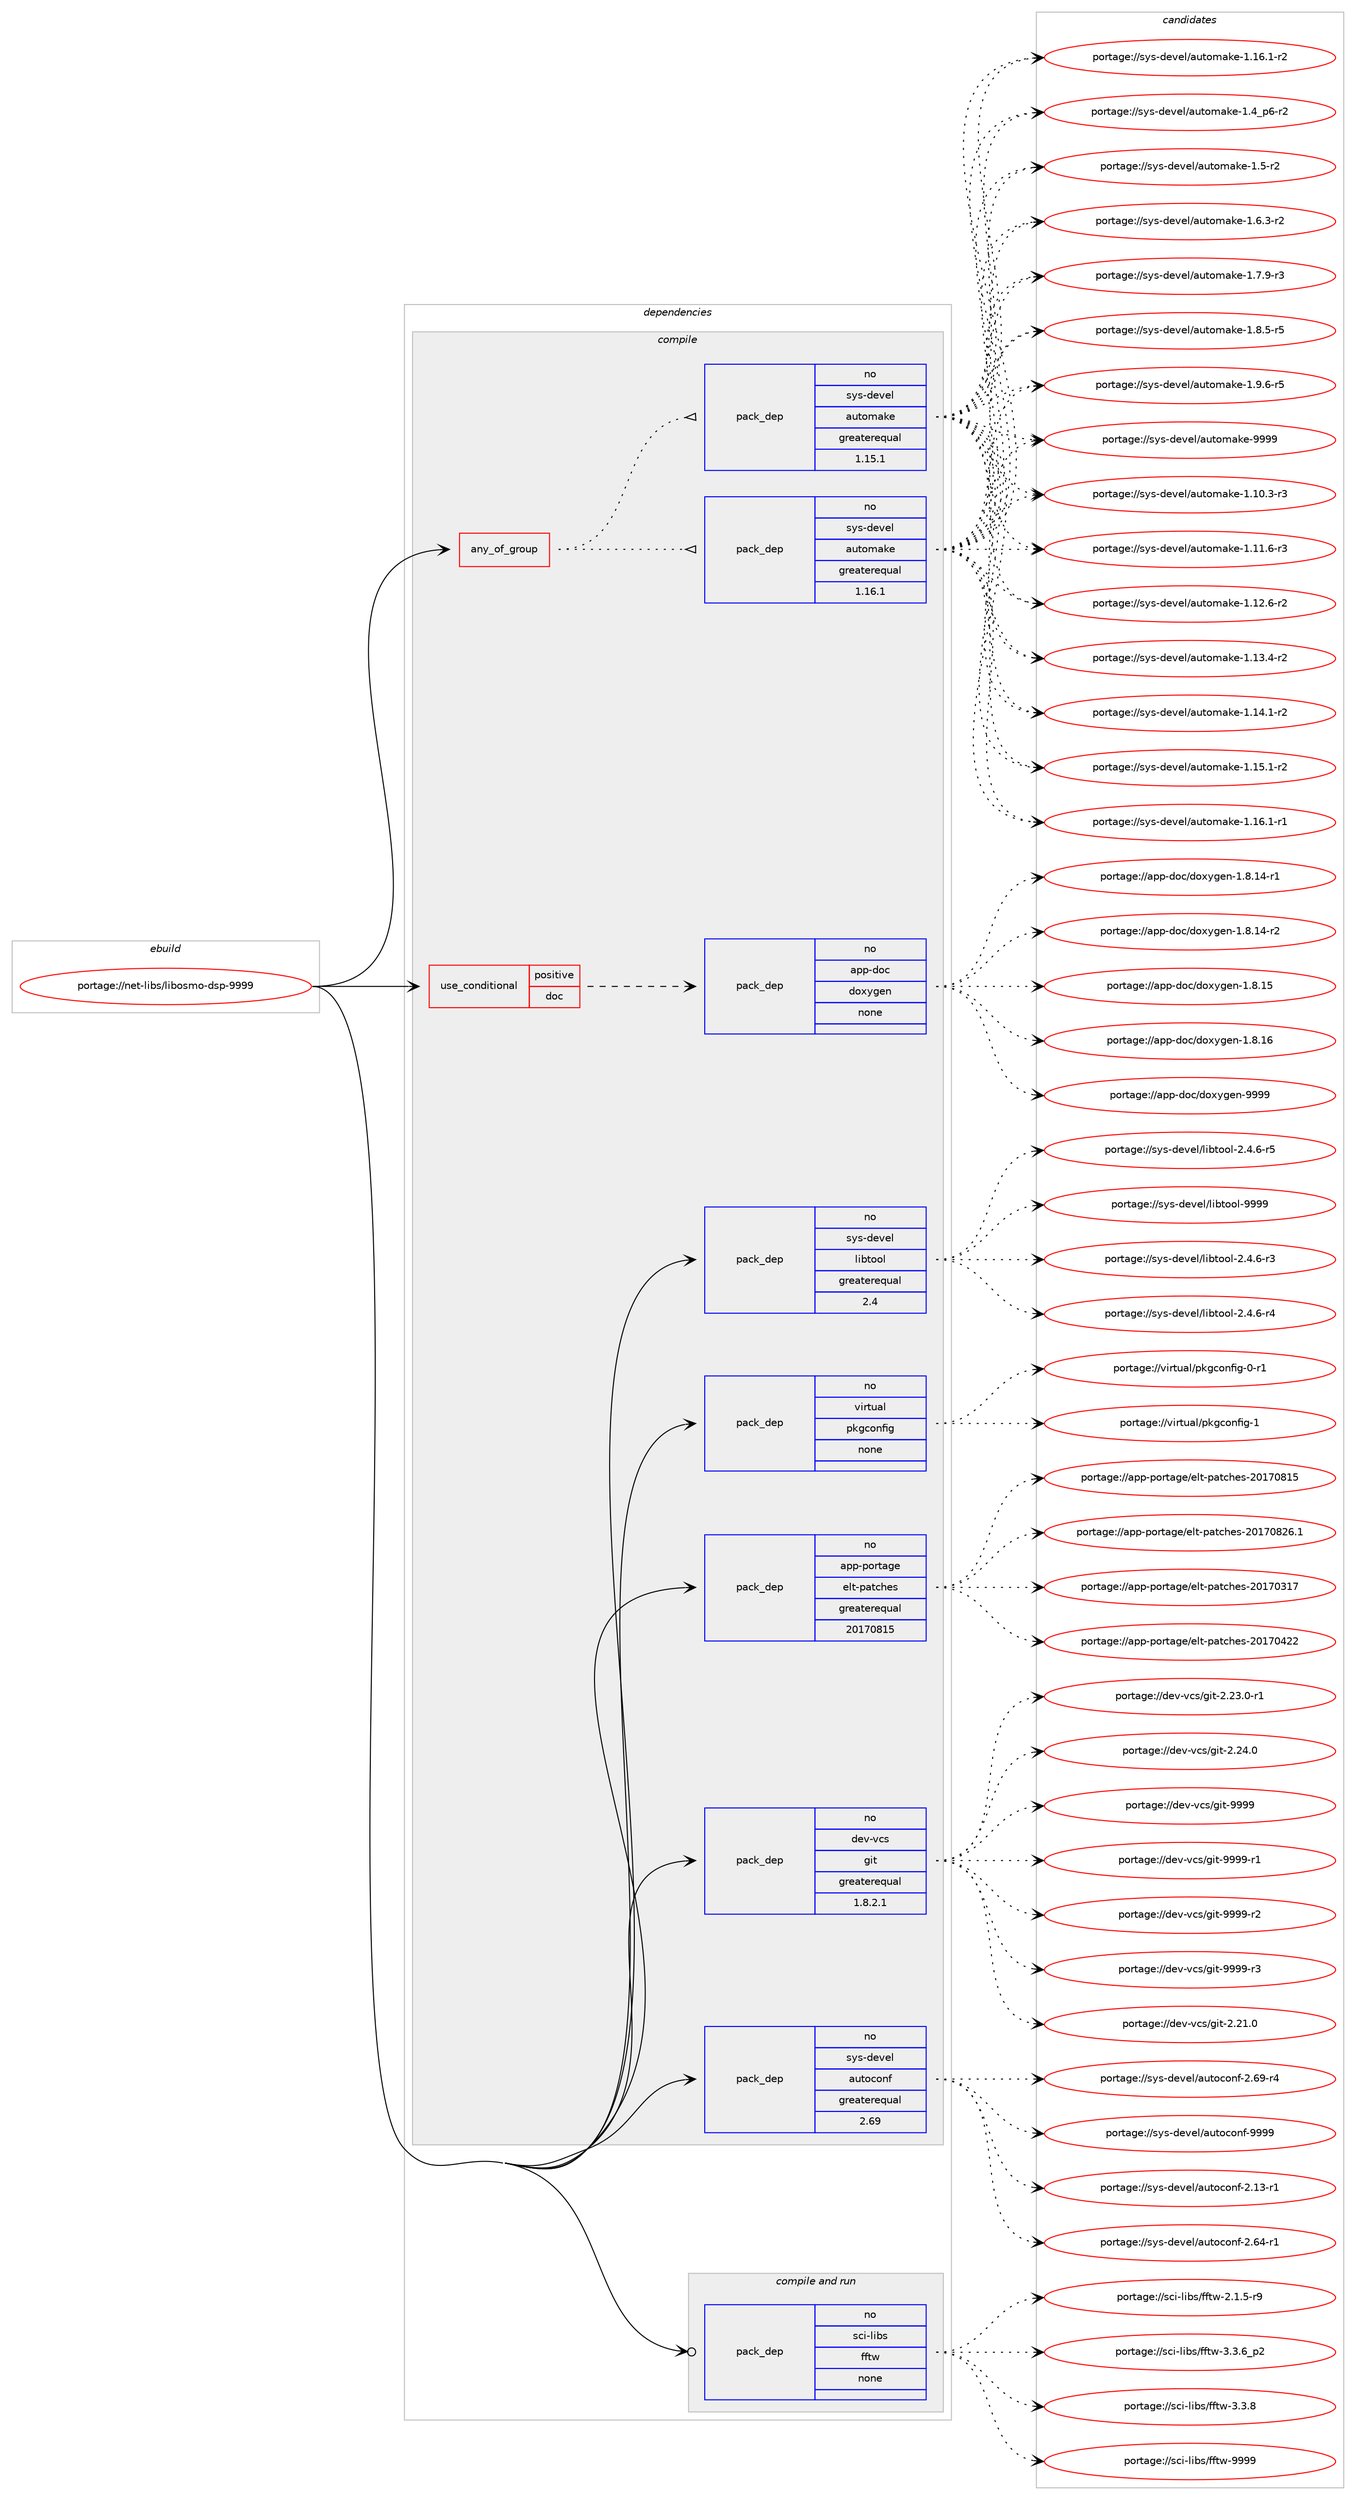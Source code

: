digraph prolog {

# *************
# Graph options
# *************

newrank=true;
concentrate=true;
compound=true;
graph [rankdir=LR,fontname=Helvetica,fontsize=10,ranksep=1.5];#, ranksep=2.5, nodesep=0.2];
edge  [arrowhead=vee];
node  [fontname=Helvetica,fontsize=10];

# **********
# The ebuild
# **********

subgraph cluster_leftcol {
color=gray;
rank=same;
label=<<i>ebuild</i>>;
id [label="portage://net-libs/libosmo-dsp-9999", color=red, width=4, href="../net-libs/libosmo-dsp-9999.svg"];
}

# ****************
# The dependencies
# ****************

subgraph cluster_midcol {
color=gray;
label=<<i>dependencies</i>>;
subgraph cluster_compile {
fillcolor="#eeeeee";
style=filled;
label=<<i>compile</i>>;
subgraph any5819 {
dependency359899 [label=<<TABLE BORDER="0" CELLBORDER="1" CELLSPACING="0" CELLPADDING="4"><TR><TD CELLPADDING="10">any_of_group</TD></TR></TABLE>>, shape=none, color=red];subgraph pack263953 {
dependency359900 [label=<<TABLE BORDER="0" CELLBORDER="1" CELLSPACING="0" CELLPADDING="4" WIDTH="220"><TR><TD ROWSPAN="6" CELLPADDING="30">pack_dep</TD></TR><TR><TD WIDTH="110">no</TD></TR><TR><TD>sys-devel</TD></TR><TR><TD>automake</TD></TR><TR><TD>greaterequal</TD></TR><TR><TD>1.16.1</TD></TR></TABLE>>, shape=none, color=blue];
}
dependency359899:e -> dependency359900:w [weight=20,style="dotted",arrowhead="oinv"];
subgraph pack263954 {
dependency359901 [label=<<TABLE BORDER="0" CELLBORDER="1" CELLSPACING="0" CELLPADDING="4" WIDTH="220"><TR><TD ROWSPAN="6" CELLPADDING="30">pack_dep</TD></TR><TR><TD WIDTH="110">no</TD></TR><TR><TD>sys-devel</TD></TR><TR><TD>automake</TD></TR><TR><TD>greaterequal</TD></TR><TR><TD>1.15.1</TD></TR></TABLE>>, shape=none, color=blue];
}
dependency359899:e -> dependency359901:w [weight=20,style="dotted",arrowhead="oinv"];
}
id:e -> dependency359899:w [weight=20,style="solid",arrowhead="vee"];
subgraph cond89975 {
dependency359902 [label=<<TABLE BORDER="0" CELLBORDER="1" CELLSPACING="0" CELLPADDING="4"><TR><TD ROWSPAN="3" CELLPADDING="10">use_conditional</TD></TR><TR><TD>positive</TD></TR><TR><TD>doc</TD></TR></TABLE>>, shape=none, color=red];
subgraph pack263955 {
dependency359903 [label=<<TABLE BORDER="0" CELLBORDER="1" CELLSPACING="0" CELLPADDING="4" WIDTH="220"><TR><TD ROWSPAN="6" CELLPADDING="30">pack_dep</TD></TR><TR><TD WIDTH="110">no</TD></TR><TR><TD>app-doc</TD></TR><TR><TD>doxygen</TD></TR><TR><TD>none</TD></TR><TR><TD></TD></TR></TABLE>>, shape=none, color=blue];
}
dependency359902:e -> dependency359903:w [weight=20,style="dashed",arrowhead="vee"];
}
id:e -> dependency359902:w [weight=20,style="solid",arrowhead="vee"];
subgraph pack263956 {
dependency359904 [label=<<TABLE BORDER="0" CELLBORDER="1" CELLSPACING="0" CELLPADDING="4" WIDTH="220"><TR><TD ROWSPAN="6" CELLPADDING="30">pack_dep</TD></TR><TR><TD WIDTH="110">no</TD></TR><TR><TD>app-portage</TD></TR><TR><TD>elt-patches</TD></TR><TR><TD>greaterequal</TD></TR><TR><TD>20170815</TD></TR></TABLE>>, shape=none, color=blue];
}
id:e -> dependency359904:w [weight=20,style="solid",arrowhead="vee"];
subgraph pack263957 {
dependency359905 [label=<<TABLE BORDER="0" CELLBORDER="1" CELLSPACING="0" CELLPADDING="4" WIDTH="220"><TR><TD ROWSPAN="6" CELLPADDING="30">pack_dep</TD></TR><TR><TD WIDTH="110">no</TD></TR><TR><TD>dev-vcs</TD></TR><TR><TD>git</TD></TR><TR><TD>greaterequal</TD></TR><TR><TD>1.8.2.1</TD></TR></TABLE>>, shape=none, color=blue];
}
id:e -> dependency359905:w [weight=20,style="solid",arrowhead="vee"];
subgraph pack263958 {
dependency359906 [label=<<TABLE BORDER="0" CELLBORDER="1" CELLSPACING="0" CELLPADDING="4" WIDTH="220"><TR><TD ROWSPAN="6" CELLPADDING="30">pack_dep</TD></TR><TR><TD WIDTH="110">no</TD></TR><TR><TD>sys-devel</TD></TR><TR><TD>autoconf</TD></TR><TR><TD>greaterequal</TD></TR><TR><TD>2.69</TD></TR></TABLE>>, shape=none, color=blue];
}
id:e -> dependency359906:w [weight=20,style="solid",arrowhead="vee"];
subgraph pack263959 {
dependency359907 [label=<<TABLE BORDER="0" CELLBORDER="1" CELLSPACING="0" CELLPADDING="4" WIDTH="220"><TR><TD ROWSPAN="6" CELLPADDING="30">pack_dep</TD></TR><TR><TD WIDTH="110">no</TD></TR><TR><TD>sys-devel</TD></TR><TR><TD>libtool</TD></TR><TR><TD>greaterequal</TD></TR><TR><TD>2.4</TD></TR></TABLE>>, shape=none, color=blue];
}
id:e -> dependency359907:w [weight=20,style="solid",arrowhead="vee"];
subgraph pack263960 {
dependency359908 [label=<<TABLE BORDER="0" CELLBORDER="1" CELLSPACING="0" CELLPADDING="4" WIDTH="220"><TR><TD ROWSPAN="6" CELLPADDING="30">pack_dep</TD></TR><TR><TD WIDTH="110">no</TD></TR><TR><TD>virtual</TD></TR><TR><TD>pkgconfig</TD></TR><TR><TD>none</TD></TR><TR><TD></TD></TR></TABLE>>, shape=none, color=blue];
}
id:e -> dependency359908:w [weight=20,style="solid",arrowhead="vee"];
}
subgraph cluster_compileandrun {
fillcolor="#eeeeee";
style=filled;
label=<<i>compile and run</i>>;
subgraph pack263961 {
dependency359909 [label=<<TABLE BORDER="0" CELLBORDER="1" CELLSPACING="0" CELLPADDING="4" WIDTH="220"><TR><TD ROWSPAN="6" CELLPADDING="30">pack_dep</TD></TR><TR><TD WIDTH="110">no</TD></TR><TR><TD>sci-libs</TD></TR><TR><TD>fftw</TD></TR><TR><TD>none</TD></TR><TR><TD></TD></TR></TABLE>>, shape=none, color=blue];
}
id:e -> dependency359909:w [weight=20,style="solid",arrowhead="odotvee"];
}
subgraph cluster_run {
fillcolor="#eeeeee";
style=filled;
label=<<i>run</i>>;
}
}

# **************
# The candidates
# **************

subgraph cluster_choices {
rank=same;
color=gray;
label=<<i>candidates</i>>;

subgraph choice263953 {
color=black;
nodesep=1;
choiceportage11512111545100101118101108479711711611110997107101454946494846514511451 [label="portage://sys-devel/automake-1.10.3-r3", color=red, width=4,href="../sys-devel/automake-1.10.3-r3.svg"];
choiceportage11512111545100101118101108479711711611110997107101454946494946544511451 [label="portage://sys-devel/automake-1.11.6-r3", color=red, width=4,href="../sys-devel/automake-1.11.6-r3.svg"];
choiceportage11512111545100101118101108479711711611110997107101454946495046544511450 [label="portage://sys-devel/automake-1.12.6-r2", color=red, width=4,href="../sys-devel/automake-1.12.6-r2.svg"];
choiceportage11512111545100101118101108479711711611110997107101454946495146524511450 [label="portage://sys-devel/automake-1.13.4-r2", color=red, width=4,href="../sys-devel/automake-1.13.4-r2.svg"];
choiceportage11512111545100101118101108479711711611110997107101454946495246494511450 [label="portage://sys-devel/automake-1.14.1-r2", color=red, width=4,href="../sys-devel/automake-1.14.1-r2.svg"];
choiceportage11512111545100101118101108479711711611110997107101454946495346494511450 [label="portage://sys-devel/automake-1.15.1-r2", color=red, width=4,href="../sys-devel/automake-1.15.1-r2.svg"];
choiceportage11512111545100101118101108479711711611110997107101454946495446494511449 [label="portage://sys-devel/automake-1.16.1-r1", color=red, width=4,href="../sys-devel/automake-1.16.1-r1.svg"];
choiceportage11512111545100101118101108479711711611110997107101454946495446494511450 [label="portage://sys-devel/automake-1.16.1-r2", color=red, width=4,href="../sys-devel/automake-1.16.1-r2.svg"];
choiceportage115121115451001011181011084797117116111109971071014549465295112544511450 [label="portage://sys-devel/automake-1.4_p6-r2", color=red, width=4,href="../sys-devel/automake-1.4_p6-r2.svg"];
choiceportage11512111545100101118101108479711711611110997107101454946534511450 [label="portage://sys-devel/automake-1.5-r2", color=red, width=4,href="../sys-devel/automake-1.5-r2.svg"];
choiceportage115121115451001011181011084797117116111109971071014549465446514511450 [label="portage://sys-devel/automake-1.6.3-r2", color=red, width=4,href="../sys-devel/automake-1.6.3-r2.svg"];
choiceportage115121115451001011181011084797117116111109971071014549465546574511451 [label="portage://sys-devel/automake-1.7.9-r3", color=red, width=4,href="../sys-devel/automake-1.7.9-r3.svg"];
choiceportage115121115451001011181011084797117116111109971071014549465646534511453 [label="portage://sys-devel/automake-1.8.5-r5", color=red, width=4,href="../sys-devel/automake-1.8.5-r5.svg"];
choiceportage115121115451001011181011084797117116111109971071014549465746544511453 [label="portage://sys-devel/automake-1.9.6-r5", color=red, width=4,href="../sys-devel/automake-1.9.6-r5.svg"];
choiceportage115121115451001011181011084797117116111109971071014557575757 [label="portage://sys-devel/automake-9999", color=red, width=4,href="../sys-devel/automake-9999.svg"];
dependency359900:e -> choiceportage11512111545100101118101108479711711611110997107101454946494846514511451:w [style=dotted,weight="100"];
dependency359900:e -> choiceportage11512111545100101118101108479711711611110997107101454946494946544511451:w [style=dotted,weight="100"];
dependency359900:e -> choiceportage11512111545100101118101108479711711611110997107101454946495046544511450:w [style=dotted,weight="100"];
dependency359900:e -> choiceportage11512111545100101118101108479711711611110997107101454946495146524511450:w [style=dotted,weight="100"];
dependency359900:e -> choiceportage11512111545100101118101108479711711611110997107101454946495246494511450:w [style=dotted,weight="100"];
dependency359900:e -> choiceportage11512111545100101118101108479711711611110997107101454946495346494511450:w [style=dotted,weight="100"];
dependency359900:e -> choiceportage11512111545100101118101108479711711611110997107101454946495446494511449:w [style=dotted,weight="100"];
dependency359900:e -> choiceportage11512111545100101118101108479711711611110997107101454946495446494511450:w [style=dotted,weight="100"];
dependency359900:e -> choiceportage115121115451001011181011084797117116111109971071014549465295112544511450:w [style=dotted,weight="100"];
dependency359900:e -> choiceportage11512111545100101118101108479711711611110997107101454946534511450:w [style=dotted,weight="100"];
dependency359900:e -> choiceportage115121115451001011181011084797117116111109971071014549465446514511450:w [style=dotted,weight="100"];
dependency359900:e -> choiceportage115121115451001011181011084797117116111109971071014549465546574511451:w [style=dotted,weight="100"];
dependency359900:e -> choiceportage115121115451001011181011084797117116111109971071014549465646534511453:w [style=dotted,weight="100"];
dependency359900:e -> choiceportage115121115451001011181011084797117116111109971071014549465746544511453:w [style=dotted,weight="100"];
dependency359900:e -> choiceportage115121115451001011181011084797117116111109971071014557575757:w [style=dotted,weight="100"];
}
subgraph choice263954 {
color=black;
nodesep=1;
choiceportage11512111545100101118101108479711711611110997107101454946494846514511451 [label="portage://sys-devel/automake-1.10.3-r3", color=red, width=4,href="../sys-devel/automake-1.10.3-r3.svg"];
choiceportage11512111545100101118101108479711711611110997107101454946494946544511451 [label="portage://sys-devel/automake-1.11.6-r3", color=red, width=4,href="../sys-devel/automake-1.11.6-r3.svg"];
choiceportage11512111545100101118101108479711711611110997107101454946495046544511450 [label="portage://sys-devel/automake-1.12.6-r2", color=red, width=4,href="../sys-devel/automake-1.12.6-r2.svg"];
choiceportage11512111545100101118101108479711711611110997107101454946495146524511450 [label="portage://sys-devel/automake-1.13.4-r2", color=red, width=4,href="../sys-devel/automake-1.13.4-r2.svg"];
choiceportage11512111545100101118101108479711711611110997107101454946495246494511450 [label="portage://sys-devel/automake-1.14.1-r2", color=red, width=4,href="../sys-devel/automake-1.14.1-r2.svg"];
choiceportage11512111545100101118101108479711711611110997107101454946495346494511450 [label="portage://sys-devel/automake-1.15.1-r2", color=red, width=4,href="../sys-devel/automake-1.15.1-r2.svg"];
choiceportage11512111545100101118101108479711711611110997107101454946495446494511449 [label="portage://sys-devel/automake-1.16.1-r1", color=red, width=4,href="../sys-devel/automake-1.16.1-r1.svg"];
choiceportage11512111545100101118101108479711711611110997107101454946495446494511450 [label="portage://sys-devel/automake-1.16.1-r2", color=red, width=4,href="../sys-devel/automake-1.16.1-r2.svg"];
choiceportage115121115451001011181011084797117116111109971071014549465295112544511450 [label="portage://sys-devel/automake-1.4_p6-r2", color=red, width=4,href="../sys-devel/automake-1.4_p6-r2.svg"];
choiceportage11512111545100101118101108479711711611110997107101454946534511450 [label="portage://sys-devel/automake-1.5-r2", color=red, width=4,href="../sys-devel/automake-1.5-r2.svg"];
choiceportage115121115451001011181011084797117116111109971071014549465446514511450 [label="portage://sys-devel/automake-1.6.3-r2", color=red, width=4,href="../sys-devel/automake-1.6.3-r2.svg"];
choiceportage115121115451001011181011084797117116111109971071014549465546574511451 [label="portage://sys-devel/automake-1.7.9-r3", color=red, width=4,href="../sys-devel/automake-1.7.9-r3.svg"];
choiceportage115121115451001011181011084797117116111109971071014549465646534511453 [label="portage://sys-devel/automake-1.8.5-r5", color=red, width=4,href="../sys-devel/automake-1.8.5-r5.svg"];
choiceportage115121115451001011181011084797117116111109971071014549465746544511453 [label="portage://sys-devel/automake-1.9.6-r5", color=red, width=4,href="../sys-devel/automake-1.9.6-r5.svg"];
choiceportage115121115451001011181011084797117116111109971071014557575757 [label="portage://sys-devel/automake-9999", color=red, width=4,href="../sys-devel/automake-9999.svg"];
dependency359901:e -> choiceportage11512111545100101118101108479711711611110997107101454946494846514511451:w [style=dotted,weight="100"];
dependency359901:e -> choiceportage11512111545100101118101108479711711611110997107101454946494946544511451:w [style=dotted,weight="100"];
dependency359901:e -> choiceportage11512111545100101118101108479711711611110997107101454946495046544511450:w [style=dotted,weight="100"];
dependency359901:e -> choiceportage11512111545100101118101108479711711611110997107101454946495146524511450:w [style=dotted,weight="100"];
dependency359901:e -> choiceportage11512111545100101118101108479711711611110997107101454946495246494511450:w [style=dotted,weight="100"];
dependency359901:e -> choiceportage11512111545100101118101108479711711611110997107101454946495346494511450:w [style=dotted,weight="100"];
dependency359901:e -> choiceportage11512111545100101118101108479711711611110997107101454946495446494511449:w [style=dotted,weight="100"];
dependency359901:e -> choiceportage11512111545100101118101108479711711611110997107101454946495446494511450:w [style=dotted,weight="100"];
dependency359901:e -> choiceportage115121115451001011181011084797117116111109971071014549465295112544511450:w [style=dotted,weight="100"];
dependency359901:e -> choiceportage11512111545100101118101108479711711611110997107101454946534511450:w [style=dotted,weight="100"];
dependency359901:e -> choiceportage115121115451001011181011084797117116111109971071014549465446514511450:w [style=dotted,weight="100"];
dependency359901:e -> choiceportage115121115451001011181011084797117116111109971071014549465546574511451:w [style=dotted,weight="100"];
dependency359901:e -> choiceportage115121115451001011181011084797117116111109971071014549465646534511453:w [style=dotted,weight="100"];
dependency359901:e -> choiceportage115121115451001011181011084797117116111109971071014549465746544511453:w [style=dotted,weight="100"];
dependency359901:e -> choiceportage115121115451001011181011084797117116111109971071014557575757:w [style=dotted,weight="100"];
}
subgraph choice263955 {
color=black;
nodesep=1;
choiceportage97112112451001119947100111120121103101110454946564649524511449 [label="portage://app-doc/doxygen-1.8.14-r1", color=red, width=4,href="../app-doc/doxygen-1.8.14-r1.svg"];
choiceportage97112112451001119947100111120121103101110454946564649524511450 [label="portage://app-doc/doxygen-1.8.14-r2", color=red, width=4,href="../app-doc/doxygen-1.8.14-r2.svg"];
choiceportage9711211245100111994710011112012110310111045494656464953 [label="portage://app-doc/doxygen-1.8.15", color=red, width=4,href="../app-doc/doxygen-1.8.15.svg"];
choiceportage9711211245100111994710011112012110310111045494656464954 [label="portage://app-doc/doxygen-1.8.16", color=red, width=4,href="../app-doc/doxygen-1.8.16.svg"];
choiceportage971121124510011199471001111201211031011104557575757 [label="portage://app-doc/doxygen-9999", color=red, width=4,href="../app-doc/doxygen-9999.svg"];
dependency359903:e -> choiceportage97112112451001119947100111120121103101110454946564649524511449:w [style=dotted,weight="100"];
dependency359903:e -> choiceportage97112112451001119947100111120121103101110454946564649524511450:w [style=dotted,weight="100"];
dependency359903:e -> choiceportage9711211245100111994710011112012110310111045494656464953:w [style=dotted,weight="100"];
dependency359903:e -> choiceportage9711211245100111994710011112012110310111045494656464954:w [style=dotted,weight="100"];
dependency359903:e -> choiceportage971121124510011199471001111201211031011104557575757:w [style=dotted,weight="100"];
}
subgraph choice263956 {
color=black;
nodesep=1;
choiceportage97112112451121111141169710310147101108116451129711699104101115455048495548514955 [label="portage://app-portage/elt-patches-20170317", color=red, width=4,href="../app-portage/elt-patches-20170317.svg"];
choiceportage97112112451121111141169710310147101108116451129711699104101115455048495548525050 [label="portage://app-portage/elt-patches-20170422", color=red, width=4,href="../app-portage/elt-patches-20170422.svg"];
choiceportage97112112451121111141169710310147101108116451129711699104101115455048495548564953 [label="portage://app-portage/elt-patches-20170815", color=red, width=4,href="../app-portage/elt-patches-20170815.svg"];
choiceportage971121124511211111411697103101471011081164511297116991041011154550484955485650544649 [label="portage://app-portage/elt-patches-20170826.1", color=red, width=4,href="../app-portage/elt-patches-20170826.1.svg"];
dependency359904:e -> choiceportage97112112451121111141169710310147101108116451129711699104101115455048495548514955:w [style=dotted,weight="100"];
dependency359904:e -> choiceportage97112112451121111141169710310147101108116451129711699104101115455048495548525050:w [style=dotted,weight="100"];
dependency359904:e -> choiceportage97112112451121111141169710310147101108116451129711699104101115455048495548564953:w [style=dotted,weight="100"];
dependency359904:e -> choiceportage971121124511211111411697103101471011081164511297116991041011154550484955485650544649:w [style=dotted,weight="100"];
}
subgraph choice263957 {
color=black;
nodesep=1;
choiceportage10010111845118991154710310511645504650494648 [label="portage://dev-vcs/git-2.21.0", color=red, width=4,href="../dev-vcs/git-2.21.0.svg"];
choiceportage100101118451189911547103105116455046505146484511449 [label="portage://dev-vcs/git-2.23.0-r1", color=red, width=4,href="../dev-vcs/git-2.23.0-r1.svg"];
choiceportage10010111845118991154710310511645504650524648 [label="portage://dev-vcs/git-2.24.0", color=red, width=4,href="../dev-vcs/git-2.24.0.svg"];
choiceportage1001011184511899115471031051164557575757 [label="portage://dev-vcs/git-9999", color=red, width=4,href="../dev-vcs/git-9999.svg"];
choiceportage10010111845118991154710310511645575757574511449 [label="portage://dev-vcs/git-9999-r1", color=red, width=4,href="../dev-vcs/git-9999-r1.svg"];
choiceportage10010111845118991154710310511645575757574511450 [label="portage://dev-vcs/git-9999-r2", color=red, width=4,href="../dev-vcs/git-9999-r2.svg"];
choiceportage10010111845118991154710310511645575757574511451 [label="portage://dev-vcs/git-9999-r3", color=red, width=4,href="../dev-vcs/git-9999-r3.svg"];
dependency359905:e -> choiceportage10010111845118991154710310511645504650494648:w [style=dotted,weight="100"];
dependency359905:e -> choiceportage100101118451189911547103105116455046505146484511449:w [style=dotted,weight="100"];
dependency359905:e -> choiceportage10010111845118991154710310511645504650524648:w [style=dotted,weight="100"];
dependency359905:e -> choiceportage1001011184511899115471031051164557575757:w [style=dotted,weight="100"];
dependency359905:e -> choiceportage10010111845118991154710310511645575757574511449:w [style=dotted,weight="100"];
dependency359905:e -> choiceportage10010111845118991154710310511645575757574511450:w [style=dotted,weight="100"];
dependency359905:e -> choiceportage10010111845118991154710310511645575757574511451:w [style=dotted,weight="100"];
}
subgraph choice263958 {
color=black;
nodesep=1;
choiceportage1151211154510010111810110847971171161119911111010245504649514511449 [label="portage://sys-devel/autoconf-2.13-r1", color=red, width=4,href="../sys-devel/autoconf-2.13-r1.svg"];
choiceportage1151211154510010111810110847971171161119911111010245504654524511449 [label="portage://sys-devel/autoconf-2.64-r1", color=red, width=4,href="../sys-devel/autoconf-2.64-r1.svg"];
choiceportage1151211154510010111810110847971171161119911111010245504654574511452 [label="portage://sys-devel/autoconf-2.69-r4", color=red, width=4,href="../sys-devel/autoconf-2.69-r4.svg"];
choiceportage115121115451001011181011084797117116111991111101024557575757 [label="portage://sys-devel/autoconf-9999", color=red, width=4,href="../sys-devel/autoconf-9999.svg"];
dependency359906:e -> choiceportage1151211154510010111810110847971171161119911111010245504649514511449:w [style=dotted,weight="100"];
dependency359906:e -> choiceportage1151211154510010111810110847971171161119911111010245504654524511449:w [style=dotted,weight="100"];
dependency359906:e -> choiceportage1151211154510010111810110847971171161119911111010245504654574511452:w [style=dotted,weight="100"];
dependency359906:e -> choiceportage115121115451001011181011084797117116111991111101024557575757:w [style=dotted,weight="100"];
}
subgraph choice263959 {
color=black;
nodesep=1;
choiceportage1151211154510010111810110847108105981161111111084550465246544511451 [label="portage://sys-devel/libtool-2.4.6-r3", color=red, width=4,href="../sys-devel/libtool-2.4.6-r3.svg"];
choiceportage1151211154510010111810110847108105981161111111084550465246544511452 [label="portage://sys-devel/libtool-2.4.6-r4", color=red, width=4,href="../sys-devel/libtool-2.4.6-r4.svg"];
choiceportage1151211154510010111810110847108105981161111111084550465246544511453 [label="portage://sys-devel/libtool-2.4.6-r5", color=red, width=4,href="../sys-devel/libtool-2.4.6-r5.svg"];
choiceportage1151211154510010111810110847108105981161111111084557575757 [label="portage://sys-devel/libtool-9999", color=red, width=4,href="../sys-devel/libtool-9999.svg"];
dependency359907:e -> choiceportage1151211154510010111810110847108105981161111111084550465246544511451:w [style=dotted,weight="100"];
dependency359907:e -> choiceportage1151211154510010111810110847108105981161111111084550465246544511452:w [style=dotted,weight="100"];
dependency359907:e -> choiceportage1151211154510010111810110847108105981161111111084550465246544511453:w [style=dotted,weight="100"];
dependency359907:e -> choiceportage1151211154510010111810110847108105981161111111084557575757:w [style=dotted,weight="100"];
}
subgraph choice263960 {
color=black;
nodesep=1;
choiceportage11810511411611797108471121071039911111010210510345484511449 [label="portage://virtual/pkgconfig-0-r1", color=red, width=4,href="../virtual/pkgconfig-0-r1.svg"];
choiceportage1181051141161179710847112107103991111101021051034549 [label="portage://virtual/pkgconfig-1", color=red, width=4,href="../virtual/pkgconfig-1.svg"];
dependency359908:e -> choiceportage11810511411611797108471121071039911111010210510345484511449:w [style=dotted,weight="100"];
dependency359908:e -> choiceportage1181051141161179710847112107103991111101021051034549:w [style=dotted,weight="100"];
}
subgraph choice263961 {
color=black;
nodesep=1;
choiceportage115991054510810598115471021021161194550464946534511457 [label="portage://sci-libs/fftw-2.1.5-r9", color=red, width=4,href="../sci-libs/fftw-2.1.5-r9.svg"];
choiceportage115991054510810598115471021021161194551465146549511250 [label="portage://sci-libs/fftw-3.3.6_p2", color=red, width=4,href="../sci-libs/fftw-3.3.6_p2.svg"];
choiceportage11599105451081059811547102102116119455146514656 [label="portage://sci-libs/fftw-3.3.8", color=red, width=4,href="../sci-libs/fftw-3.3.8.svg"];
choiceportage115991054510810598115471021021161194557575757 [label="portage://sci-libs/fftw-9999", color=red, width=4,href="../sci-libs/fftw-9999.svg"];
dependency359909:e -> choiceportage115991054510810598115471021021161194550464946534511457:w [style=dotted,weight="100"];
dependency359909:e -> choiceportage115991054510810598115471021021161194551465146549511250:w [style=dotted,weight="100"];
dependency359909:e -> choiceportage11599105451081059811547102102116119455146514656:w [style=dotted,weight="100"];
dependency359909:e -> choiceportage115991054510810598115471021021161194557575757:w [style=dotted,weight="100"];
}
}

}
